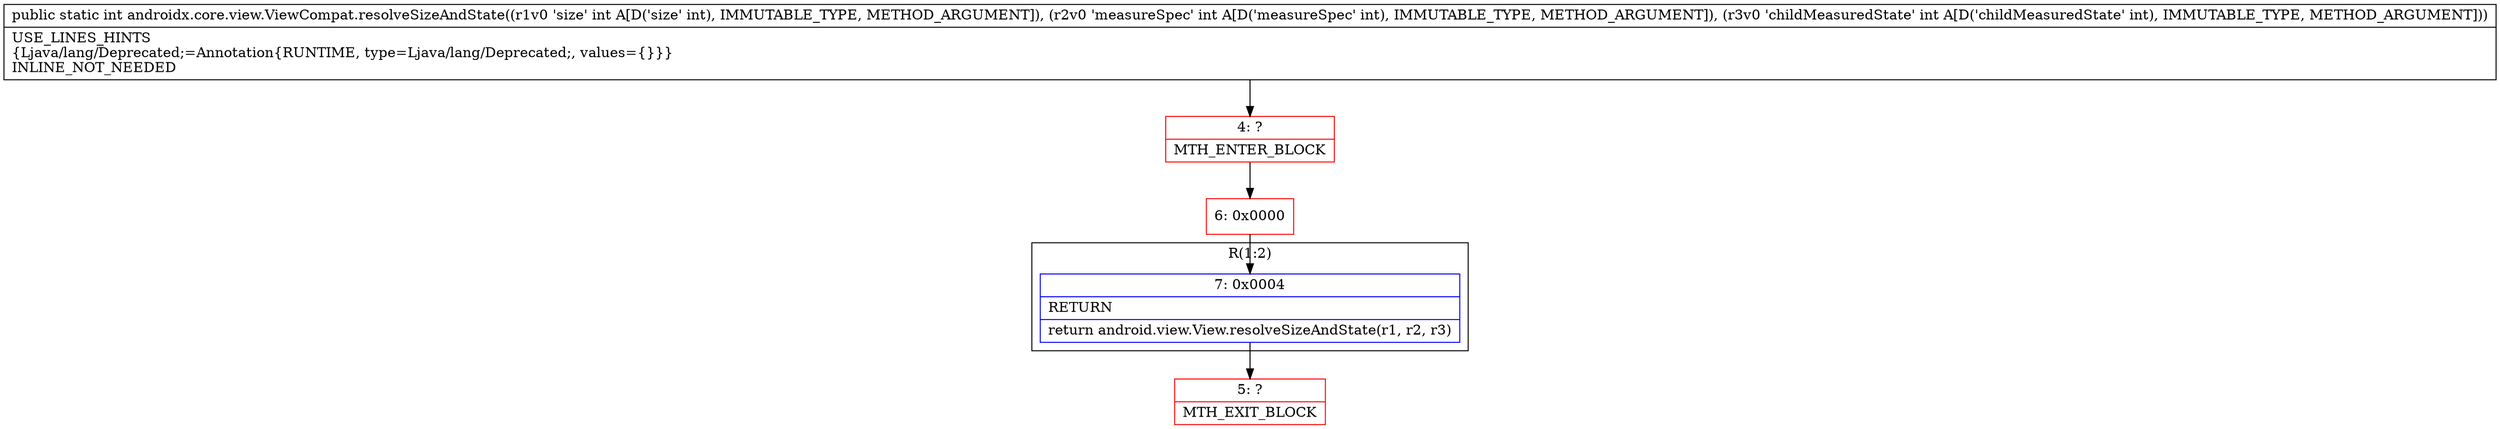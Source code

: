 digraph "CFG forandroidx.core.view.ViewCompat.resolveSizeAndState(III)I" {
subgraph cluster_Region_676276701 {
label = "R(1:2)";
node [shape=record,color=blue];
Node_7 [shape=record,label="{7\:\ 0x0004|RETURN\l|return android.view.View.resolveSizeAndState(r1, r2, r3)\l}"];
}
Node_4 [shape=record,color=red,label="{4\:\ ?|MTH_ENTER_BLOCK\l}"];
Node_6 [shape=record,color=red,label="{6\:\ 0x0000}"];
Node_5 [shape=record,color=red,label="{5\:\ ?|MTH_EXIT_BLOCK\l}"];
MethodNode[shape=record,label="{public static int androidx.core.view.ViewCompat.resolveSizeAndState((r1v0 'size' int A[D('size' int), IMMUTABLE_TYPE, METHOD_ARGUMENT]), (r2v0 'measureSpec' int A[D('measureSpec' int), IMMUTABLE_TYPE, METHOD_ARGUMENT]), (r3v0 'childMeasuredState' int A[D('childMeasuredState' int), IMMUTABLE_TYPE, METHOD_ARGUMENT]))  | USE_LINES_HINTS\l\{Ljava\/lang\/Deprecated;=Annotation\{RUNTIME, type=Ljava\/lang\/Deprecated;, values=\{\}\}\}\lINLINE_NOT_NEEDED\l}"];
MethodNode -> Node_4;Node_7 -> Node_5;
Node_4 -> Node_6;
Node_6 -> Node_7;
}


